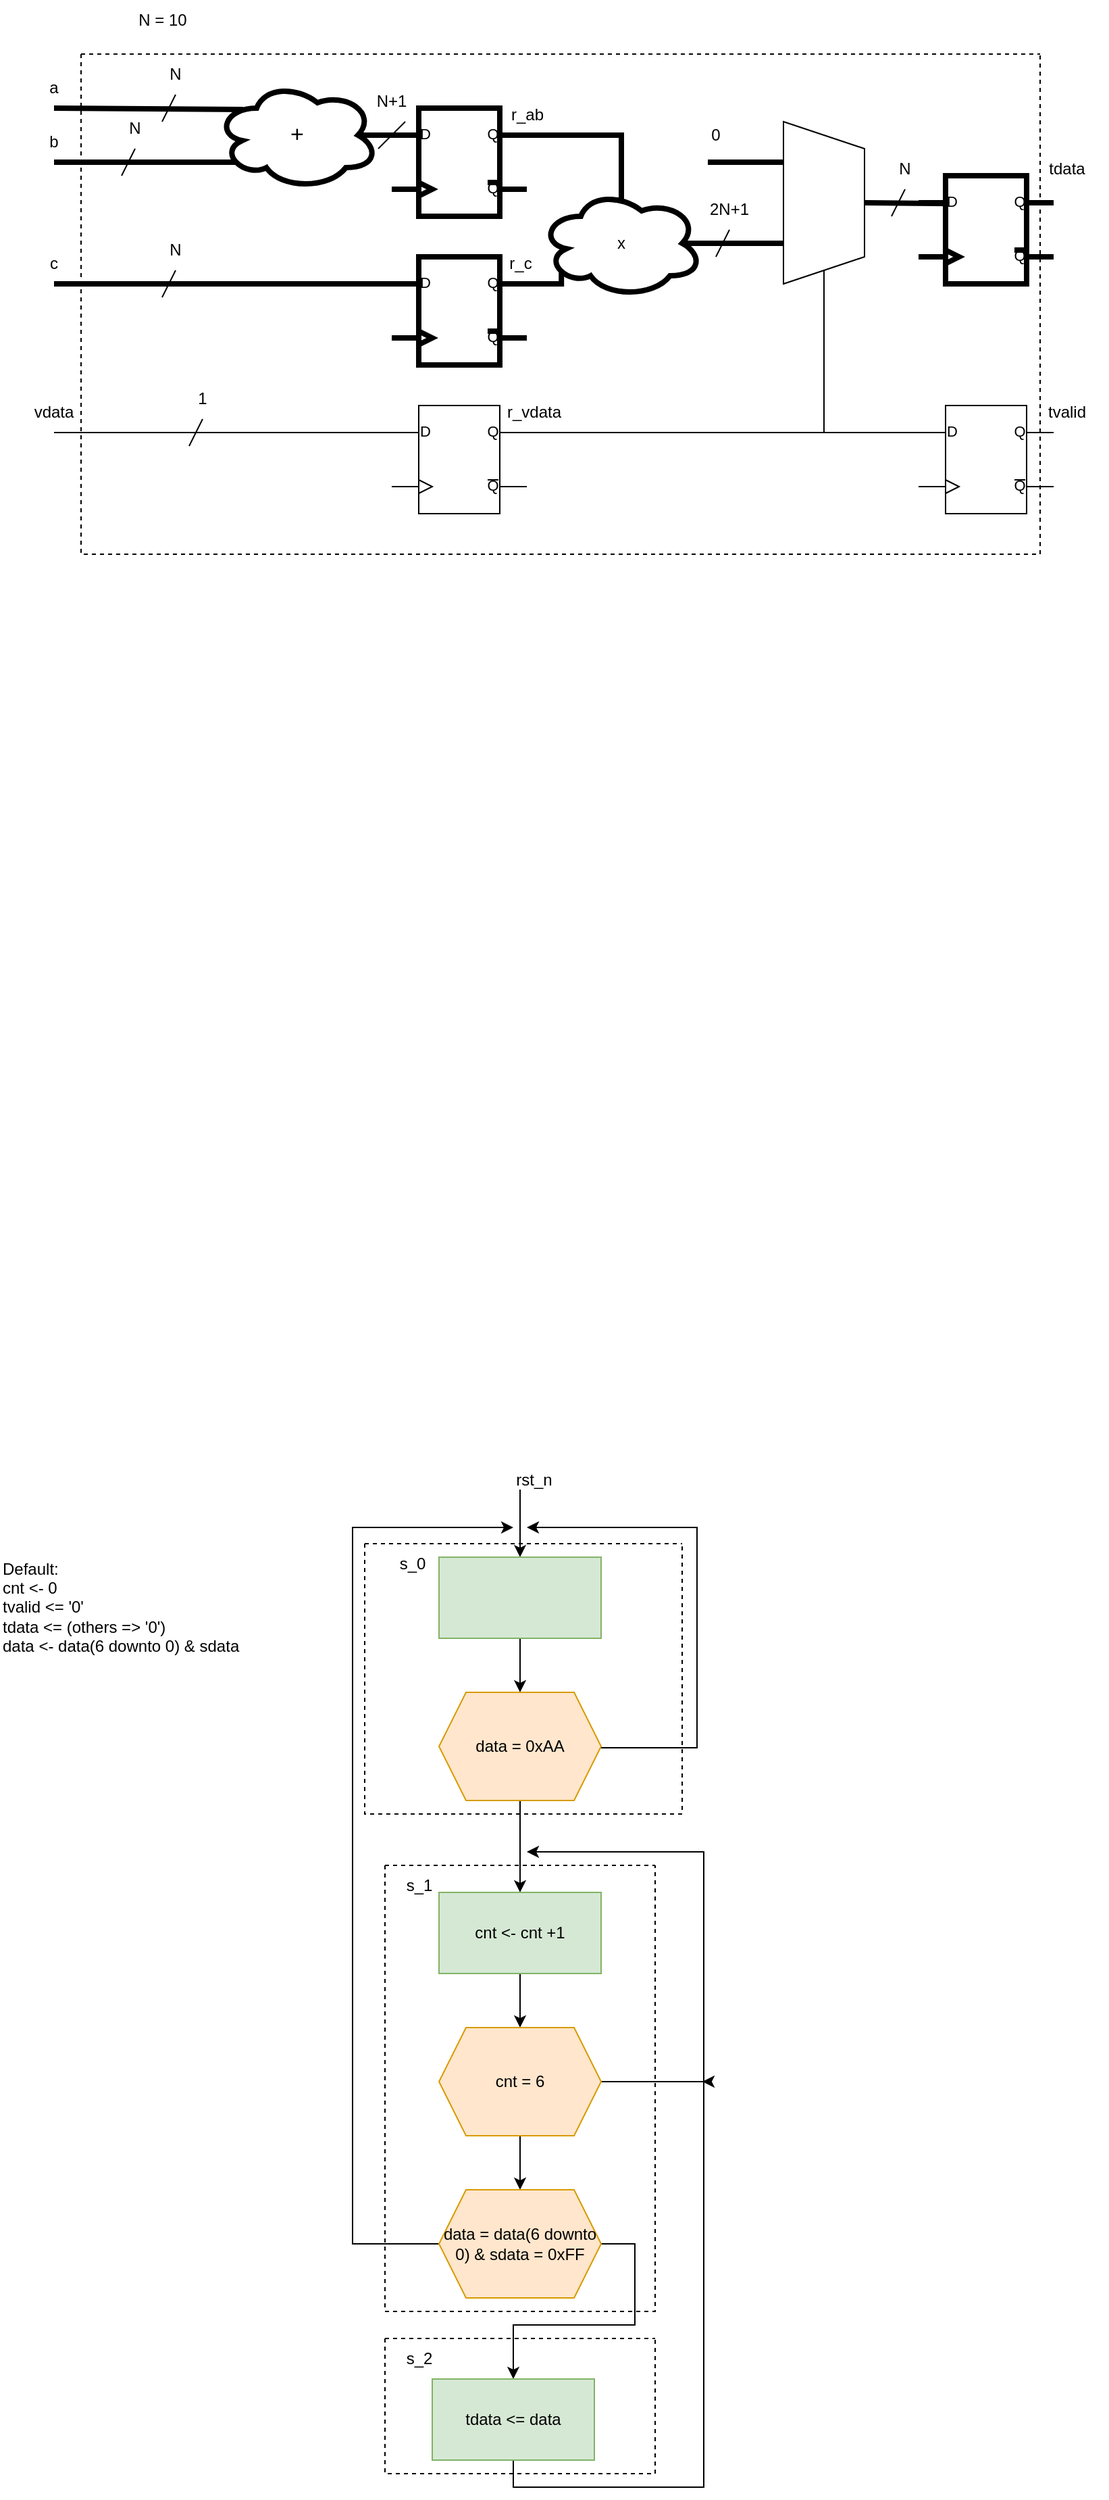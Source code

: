 <mxfile version="24.3.1" type="github">
  <diagram name="Page-1" id="YYzYJQCpNjQC7JcLpgzz">
    <mxGraphModel dx="1526" dy="906" grid="1" gridSize="10" guides="1" tooltips="1" connect="1" arrows="1" fold="1" page="1" pageScale="1" pageWidth="850" pageHeight="1100" math="0" shadow="0">
      <root>
        <mxCell id="0" />
        <mxCell id="1" parent="0" />
        <mxCell id="z3o4nVz8MrJHIRv-wuAN-7" value="" style="swimlane;startSize=0;dashed=1;" parent="1" vertex="1">
          <mxGeometry x="80" y="150" width="710" height="370" as="geometry" />
        </mxCell>
        <mxCell id="x1H8nxoaeSYTVMeM0lBN-32" value="N+1" style="text;html=1;align=center;verticalAlign=middle;whiteSpace=wrap;rounded=0;" parent="z3o4nVz8MrJHIRv-wuAN-7" vertex="1">
          <mxGeometry x="210" y="20" width="40" height="30" as="geometry" />
        </mxCell>
        <mxCell id="z3o4nVz8MrJHIRv-wuAN-9" value="r_ab" style="text;html=1;align=center;verticalAlign=middle;resizable=0;points=[];autosize=1;strokeColor=none;fillColor=none;" parent="z3o4nVz8MrJHIRv-wuAN-7" vertex="1">
          <mxGeometry x="305" y="30" width="50" height="30" as="geometry" />
        </mxCell>
        <mxCell id="x1H8nxoaeSYTVMeM0lBN-31" value="" style="endArrow=none;html=1;rounded=0;" parent="z3o4nVz8MrJHIRv-wuAN-7" target="x1H8nxoaeSYTVMeM0lBN-5" edge="1">
          <mxGeometry width="50" height="50" relative="1" as="geometry">
            <mxPoint x="230" y="50" as="sourcePoint" />
            <mxPoint x="230" y="70" as="targetPoint" />
          </mxGeometry>
        </mxCell>
        <mxCell id="z3o4nVz8MrJHIRv-wuAN-12" value="r_vdata" style="text;html=1;align=center;verticalAlign=middle;resizable=0;points=[];autosize=1;strokeColor=none;fillColor=none;" parent="z3o4nVz8MrJHIRv-wuAN-7" vertex="1">
          <mxGeometry x="305" y="250" width="60" height="30" as="geometry" />
        </mxCell>
        <mxCell id="z3o4nVz8MrJHIRv-wuAN-11" value="r_c" style="text;html=1;align=center;verticalAlign=middle;resizable=0;points=[];autosize=1;strokeColor=none;fillColor=none;" parent="z3o4nVz8MrJHIRv-wuAN-7" vertex="1">
          <mxGeometry x="305" y="140" width="40" height="30" as="geometry" />
        </mxCell>
        <mxCell id="x1H8nxoaeSYTVMeM0lBN-1" value="" style="endArrow=none;html=1;rounded=0;strokeWidth=4;entryX=0.167;entryY=0.263;entryDx=0;entryDy=0;entryPerimeter=0;" parent="1" target="x1H8nxoaeSYTVMeM0lBN-4" edge="1">
          <mxGeometry width="50" height="50" relative="1" as="geometry">
            <mxPoint x="60" y="190" as="sourcePoint" />
            <mxPoint x="150" y="190" as="targetPoint" />
          </mxGeometry>
        </mxCell>
        <mxCell id="x1H8nxoaeSYTVMeM0lBN-2" value="" style="endArrow=none;html=1;rounded=0;strokeWidth=4;entryX=0.25;entryY=0.75;entryDx=0;entryDy=0;entryPerimeter=0;" parent="1" target="x1H8nxoaeSYTVMeM0lBN-4" edge="1">
          <mxGeometry width="50" height="50" relative="1" as="geometry">
            <mxPoint x="60" y="230" as="sourcePoint" />
            <mxPoint x="150" y="240" as="targetPoint" />
          </mxGeometry>
        </mxCell>
        <mxCell id="x1H8nxoaeSYTVMeM0lBN-3" value="" style="endArrow=none;html=1;rounded=0;strokeWidth=4;entryX=0;entryY=0.25;entryDx=0;entryDy=0;entryPerimeter=0;" parent="1" target="x1H8nxoaeSYTVMeM0lBN-8" edge="1">
          <mxGeometry width="50" height="50" relative="1" as="geometry">
            <mxPoint x="60" y="320" as="sourcePoint" />
            <mxPoint x="150" y="330" as="targetPoint" />
          </mxGeometry>
        </mxCell>
        <mxCell id="x1H8nxoaeSYTVMeM0lBN-4" value="&lt;font style=&quot;font-size: 17px;&quot;&gt;+&lt;/font&gt;" style="ellipse;shape=cloud;whiteSpace=wrap;html=1;strokeWidth=4;" parent="1" vertex="1">
          <mxGeometry x="180" y="170" width="120" height="80" as="geometry" />
        </mxCell>
        <mxCell id="x1H8nxoaeSYTVMeM0lBN-5" value="" style="verticalLabelPosition=bottom;shadow=0;dashed=0;align=center;html=1;verticalAlign=top;shape=mxgraph.electrical.logic_gates.d_type_flip-flop;strokeWidth=4;" parent="1" vertex="1">
          <mxGeometry x="310" y="190" width="100" height="80" as="geometry" />
        </mxCell>
        <mxCell id="x1H8nxoaeSYTVMeM0lBN-6" value="" style="endArrow=none;html=1;rounded=0;strokeWidth=4;exitX=0.875;exitY=0.5;exitDx=0;exitDy=0;exitPerimeter=0;entryX=0;entryY=0.25;entryDx=0;entryDy=0;entryPerimeter=0;" parent="1" source="x1H8nxoaeSYTVMeM0lBN-4" target="x1H8nxoaeSYTVMeM0lBN-5" edge="1">
          <mxGeometry width="50" height="50" relative="1" as="geometry">
            <mxPoint x="290" y="209.5" as="sourcePoint" />
            <mxPoint x="340" y="220" as="targetPoint" />
          </mxGeometry>
        </mxCell>
        <mxCell id="x1H8nxoaeSYTVMeM0lBN-15" style="edgeStyle=orthogonalEdgeStyle;rounded=0;orthogonalLoop=1;jettySize=auto;html=1;entryX=0.75;entryY=1;entryDx=0;entryDy=0;strokeWidth=4;endArrow=none;endFill=0;exitX=0.875;exitY=0.5;exitDx=0;exitDy=0;exitPerimeter=0;" parent="1" source="x1H8nxoaeSYTVMeM0lBN-7" target="x1H8nxoaeSYTVMeM0lBN-14" edge="1">
          <mxGeometry relative="1" as="geometry" />
        </mxCell>
        <mxCell id="x1H8nxoaeSYTVMeM0lBN-7" value="x" style="ellipse;shape=cloud;whiteSpace=wrap;html=1;strokeWidth=4;" parent="1" vertex="1">
          <mxGeometry x="420" y="250" width="120" height="80" as="geometry" />
        </mxCell>
        <mxCell id="x1H8nxoaeSYTVMeM0lBN-8" value="" style="verticalLabelPosition=bottom;shadow=0;dashed=0;align=center;html=1;verticalAlign=top;shape=mxgraph.electrical.logic_gates.d_type_flip-flop;strokeWidth=4;" parent="1" vertex="1">
          <mxGeometry x="310" y="300" width="100" height="80" as="geometry" />
        </mxCell>
        <mxCell id="x1H8nxoaeSYTVMeM0lBN-9" style="edgeStyle=orthogonalEdgeStyle;rounded=0;orthogonalLoop=1;jettySize=auto;html=1;exitX=1;exitY=0.25;exitDx=0;exitDy=0;exitPerimeter=0;entryX=0.13;entryY=0.77;entryDx=0;entryDy=0;entryPerimeter=0;strokeWidth=4;endArrow=none;endFill=0;" parent="1" source="x1H8nxoaeSYTVMeM0lBN-8" target="x1H8nxoaeSYTVMeM0lBN-7" edge="1">
          <mxGeometry relative="1" as="geometry" />
        </mxCell>
        <mxCell id="x1H8nxoaeSYTVMeM0lBN-10" style="edgeStyle=orthogonalEdgeStyle;rounded=0;orthogonalLoop=1;jettySize=auto;html=1;exitX=1;exitY=0.25;exitDx=0;exitDy=0;exitPerimeter=0;entryX=0.458;entryY=0.1;entryDx=0;entryDy=0;entryPerimeter=0;endArrow=none;endFill=0;strokeWidth=4;" parent="1" source="x1H8nxoaeSYTVMeM0lBN-5" target="x1H8nxoaeSYTVMeM0lBN-7" edge="1">
          <mxGeometry relative="1" as="geometry">
            <Array as="points">
              <mxPoint x="480" y="210" />
              <mxPoint x="480" y="258" />
            </Array>
          </mxGeometry>
        </mxCell>
        <mxCell id="x1H8nxoaeSYTVMeM0lBN-11" value="" style="endArrow=none;html=1;rounded=0;strokeWidth=1;entryX=0;entryY=0.25;entryDx=0;entryDy=0;entryPerimeter=0;" parent="1" edge="1">
          <mxGeometry width="50" height="50" relative="1" as="geometry">
            <mxPoint x="60" y="430" as="sourcePoint" />
            <mxPoint x="310" y="430" as="targetPoint" />
          </mxGeometry>
        </mxCell>
        <mxCell id="x1H8nxoaeSYTVMeM0lBN-13" style="edgeStyle=orthogonalEdgeStyle;rounded=0;orthogonalLoop=1;jettySize=auto;html=1;exitX=1;exitY=0.25;exitDx=0;exitDy=0;exitPerimeter=0;endArrow=none;endFill=0;" parent="1" source="x1H8nxoaeSYTVMeM0lBN-12" target="x1H8nxoaeSYTVMeM0lBN-14" edge="1">
          <mxGeometry relative="1" as="geometry">
            <mxPoint x="590" y="430" as="targetPoint" />
          </mxGeometry>
        </mxCell>
        <mxCell id="x1H8nxoaeSYTVMeM0lBN-12" value="" style="verticalLabelPosition=bottom;shadow=0;dashed=0;align=center;html=1;verticalAlign=top;shape=mxgraph.electrical.logic_gates.d_type_flip-flop;strokeWidth=1;" parent="1" vertex="1">
          <mxGeometry x="310" y="410" width="100" height="80" as="geometry" />
        </mxCell>
        <mxCell id="x1H8nxoaeSYTVMeM0lBN-14" value="" style="shape=trapezoid;perimeter=trapezoidPerimeter;whiteSpace=wrap;html=1;fixedSize=1;rotation=90;" parent="1" vertex="1">
          <mxGeometry x="570" y="230" width="120" height="60" as="geometry" />
        </mxCell>
        <mxCell id="x1H8nxoaeSYTVMeM0lBN-16" value="" style="endArrow=none;html=1;rounded=0;strokeWidth=4;entryX=0.25;entryY=1;entryDx=0;entryDy=0;exitX=0.44;exitY=1.167;exitDx=0;exitDy=0;exitPerimeter=0;" parent="1" source="x1H8nxoaeSYTVMeM0lBN-30" target="x1H8nxoaeSYTVMeM0lBN-14" edge="1">
          <mxGeometry width="50" height="50" relative="1" as="geometry">
            <mxPoint x="520" y="229" as="sourcePoint" />
            <mxPoint x="590" y="230" as="targetPoint" />
          </mxGeometry>
        </mxCell>
        <mxCell id="x1H8nxoaeSYTVMeM0lBN-17" value="" style="endArrow=none;html=1;rounded=0;strokeWidth=4;entryX=0.25;entryY=1;entryDx=0;entryDy=0;exitX=0.5;exitY=0;exitDx=0;exitDy=0;" parent="1" source="x1H8nxoaeSYTVMeM0lBN-14" edge="1">
          <mxGeometry width="50" height="50" relative="1" as="geometry">
            <mxPoint x="680" y="260" as="sourcePoint" />
            <mxPoint x="760" y="261" as="targetPoint" />
          </mxGeometry>
        </mxCell>
        <mxCell id="x1H8nxoaeSYTVMeM0lBN-18" value="" style="endArrow=none;html=1;rounded=0;" parent="1" edge="1">
          <mxGeometry width="50" height="50" relative="1" as="geometry">
            <mxPoint x="160" y="440" as="sourcePoint" />
            <mxPoint x="170" y="420" as="targetPoint" />
          </mxGeometry>
        </mxCell>
        <mxCell id="x1H8nxoaeSYTVMeM0lBN-19" value="1" style="text;html=1;align=center;verticalAlign=middle;whiteSpace=wrap;rounded=0;" parent="1" vertex="1">
          <mxGeometry x="140" y="390" width="60" height="30" as="geometry" />
        </mxCell>
        <mxCell id="x1H8nxoaeSYTVMeM0lBN-20" value="" style="endArrow=none;html=1;rounded=0;" parent="1" edge="1">
          <mxGeometry width="50" height="50" relative="1" as="geometry">
            <mxPoint x="140" y="330" as="sourcePoint" />
            <mxPoint x="150" y="310" as="targetPoint" />
          </mxGeometry>
        </mxCell>
        <mxCell id="x1H8nxoaeSYTVMeM0lBN-21" value="N" style="text;html=1;align=center;verticalAlign=middle;whiteSpace=wrap;rounded=0;" parent="1" vertex="1">
          <mxGeometry x="120" y="280" width="60" height="30" as="geometry" />
        </mxCell>
        <mxCell id="x1H8nxoaeSYTVMeM0lBN-22" value="" style="endArrow=none;html=1;rounded=0;" parent="1" edge="1">
          <mxGeometry width="50" height="50" relative="1" as="geometry">
            <mxPoint x="110" y="240" as="sourcePoint" />
            <mxPoint x="120" y="220" as="targetPoint" />
          </mxGeometry>
        </mxCell>
        <mxCell id="x1H8nxoaeSYTVMeM0lBN-23" value="N" style="text;html=1;align=center;verticalAlign=middle;whiteSpace=wrap;rounded=0;" parent="1" vertex="1">
          <mxGeometry x="90" y="190" width="60" height="30" as="geometry" />
        </mxCell>
        <mxCell id="x1H8nxoaeSYTVMeM0lBN-24" value="" style="endArrow=none;html=1;rounded=0;" parent="1" edge="1">
          <mxGeometry width="50" height="50" relative="1" as="geometry">
            <mxPoint x="140" y="200" as="sourcePoint" />
            <mxPoint x="150" y="180" as="targetPoint" />
          </mxGeometry>
        </mxCell>
        <mxCell id="x1H8nxoaeSYTVMeM0lBN-25" value="N" style="text;html=1;align=center;verticalAlign=middle;whiteSpace=wrap;rounded=0;" parent="1" vertex="1">
          <mxGeometry x="120" y="150" width="60" height="30" as="geometry" />
        </mxCell>
        <mxCell id="x1H8nxoaeSYTVMeM0lBN-26" value="c" style="text;html=1;align=center;verticalAlign=middle;whiteSpace=wrap;rounded=0;" parent="1" vertex="1">
          <mxGeometry x="30" y="290" width="60" height="30" as="geometry" />
        </mxCell>
        <mxCell id="x1H8nxoaeSYTVMeM0lBN-27" value="b" style="text;html=1;align=center;verticalAlign=middle;whiteSpace=wrap;rounded=0;" parent="1" vertex="1">
          <mxGeometry x="30" y="200" width="60" height="30" as="geometry" />
        </mxCell>
        <mxCell id="x1H8nxoaeSYTVMeM0lBN-28" value="a" style="text;html=1;align=center;verticalAlign=middle;whiteSpace=wrap;rounded=0;" parent="1" vertex="1">
          <mxGeometry x="30" y="160" width="60" height="30" as="geometry" />
        </mxCell>
        <mxCell id="x1H8nxoaeSYTVMeM0lBN-29" value="vdata" style="text;html=1;align=center;verticalAlign=middle;whiteSpace=wrap;rounded=0;" parent="1" vertex="1">
          <mxGeometry x="30" y="400" width="60" height="30" as="geometry" />
        </mxCell>
        <mxCell id="x1H8nxoaeSYTVMeM0lBN-30" value="0" style="text;html=1;align=center;verticalAlign=middle;whiteSpace=wrap;rounded=0;" parent="1" vertex="1">
          <mxGeometry x="500" y="195" width="100" height="30" as="geometry" />
        </mxCell>
        <mxCell id="x1H8nxoaeSYTVMeM0lBN-33" value="" style="endArrow=none;html=1;rounded=0;" parent="1" edge="1">
          <mxGeometry width="50" height="50" relative="1" as="geometry">
            <mxPoint x="550" y="300" as="sourcePoint" />
            <mxPoint x="560" y="280" as="targetPoint" />
          </mxGeometry>
        </mxCell>
        <mxCell id="x1H8nxoaeSYTVMeM0lBN-34" value="2N+1" style="text;html=1;align=center;verticalAlign=middle;whiteSpace=wrap;rounded=0;" parent="1" vertex="1">
          <mxGeometry x="530" y="250" width="60" height="30" as="geometry" />
        </mxCell>
        <mxCell id="x1H8nxoaeSYTVMeM0lBN-35" value="tdata" style="text;html=1;align=center;verticalAlign=middle;whiteSpace=wrap;rounded=0;" parent="1" vertex="1">
          <mxGeometry x="780" y="220" width="60" height="30" as="geometry" />
        </mxCell>
        <mxCell id="x1H8nxoaeSYTVMeM0lBN-36" value="" style="endArrow=none;html=1;rounded=0;" parent="1" edge="1">
          <mxGeometry width="50" height="50" relative="1" as="geometry">
            <mxPoint x="680" y="270" as="sourcePoint" />
            <mxPoint x="690" y="250" as="targetPoint" />
          </mxGeometry>
        </mxCell>
        <mxCell id="x1H8nxoaeSYTVMeM0lBN-37" value="N" style="text;html=1;align=center;verticalAlign=middle;whiteSpace=wrap;rounded=0;" parent="1" vertex="1">
          <mxGeometry x="660" y="220" width="60" height="30" as="geometry" />
        </mxCell>
        <mxCell id="z3o4nVz8MrJHIRv-wuAN-1" value="" style="endArrow=none;html=1;rounded=0;" parent="1" edge="1">
          <mxGeometry width="50" height="50" relative="1" as="geometry">
            <mxPoint x="610" y="430" as="sourcePoint" />
            <mxPoint x="710" y="430" as="targetPoint" />
          </mxGeometry>
        </mxCell>
        <mxCell id="z3o4nVz8MrJHIRv-wuAN-2" value="&lt;div&gt;tvalid&lt;/div&gt;" style="text;html=1;align=center;verticalAlign=middle;whiteSpace=wrap;rounded=0;" parent="1" vertex="1">
          <mxGeometry x="780" y="400" width="60" height="30" as="geometry" />
        </mxCell>
        <mxCell id="z3o4nVz8MrJHIRv-wuAN-3" value="N = 10" style="text;html=1;align=center;verticalAlign=middle;resizable=0;points=[];autosize=1;strokeColor=none;fillColor=none;" parent="1" vertex="1">
          <mxGeometry x="110" y="110" width="60" height="30" as="geometry" />
        </mxCell>
        <mxCell id="z3o4nVz8MrJHIRv-wuAN-4" value="" style="verticalLabelPosition=bottom;shadow=0;dashed=0;align=center;html=1;verticalAlign=top;shape=mxgraph.electrical.logic_gates.d_type_flip-flop;strokeWidth=4;" parent="1" vertex="1">
          <mxGeometry x="700" y="240" width="100" height="80" as="geometry" />
        </mxCell>
        <mxCell id="z3o4nVz8MrJHIRv-wuAN-5" value="" style="verticalLabelPosition=bottom;shadow=0;dashed=0;align=center;html=1;verticalAlign=top;shape=mxgraph.electrical.logic_gates.d_type_flip-flop;strokeWidth=1;" parent="1" vertex="1">
          <mxGeometry x="700" y="410" width="100" height="80" as="geometry" />
        </mxCell>
        <mxCell id="z3o4nVz8MrJHIRv-wuAN-10" value="" style="endArrow=none;html=1;rounded=0;" parent="1" edge="1">
          <mxGeometry width="50" height="50" relative="1" as="geometry">
            <mxPoint x="300" y="220" as="sourcePoint" />
            <mxPoint x="320" y="200" as="targetPoint" />
          </mxGeometry>
        </mxCell>
        <mxCell id="94JS9-Mf78_8QkBva_U7-12" value="" style="swimlane;startSize=0;dashed=1;" vertex="1" parent="1">
          <mxGeometry x="290" y="1252" width="235" height="200" as="geometry" />
        </mxCell>
        <mxCell id="94JS9-Mf78_8QkBva_U7-13" value="s_0" style="text;html=1;align=center;verticalAlign=middle;resizable=0;points=[];autosize=1;strokeColor=none;fillColor=none;" vertex="1" parent="94JS9-Mf78_8QkBva_U7-12">
          <mxGeometry x="15" width="40" height="30" as="geometry" />
        </mxCell>
        <mxCell id="94JS9-Mf78_8QkBva_U7-14" value="" style="endArrow=classic;html=1;rounded=0;endFill=1;" edge="1" parent="1">
          <mxGeometry width="50" height="50" relative="1" as="geometry">
            <mxPoint x="405" y="1212" as="sourcePoint" />
            <mxPoint x="405" y="1262" as="targetPoint" />
          </mxGeometry>
        </mxCell>
        <mxCell id="94JS9-Mf78_8QkBva_U7-15" value="rst_n" style="text;html=1;align=center;verticalAlign=middle;resizable=0;points=[];autosize=1;strokeColor=none;fillColor=none;" vertex="1" parent="1">
          <mxGeometry x="390" y="1190" width="50" height="30" as="geometry" />
        </mxCell>
        <mxCell id="94JS9-Mf78_8QkBva_U7-16" style="edgeStyle=orthogonalEdgeStyle;rounded=0;orthogonalLoop=1;jettySize=auto;html=1;entryX=0.5;entryY=0;entryDx=0;entryDy=0;" edge="1" source="94JS9-Mf78_8QkBva_U7-17" target="94JS9-Mf78_8QkBva_U7-19" parent="1">
          <mxGeometry relative="1" as="geometry" />
        </mxCell>
        <mxCell id="94JS9-Mf78_8QkBva_U7-17" value="" style="rounded=0;whiteSpace=wrap;html=1;fillColor=#d5e8d4;strokeColor=#82b366;" vertex="1" parent="1">
          <mxGeometry x="345" y="1262" width="120" height="60" as="geometry" />
        </mxCell>
        <mxCell id="94JS9-Mf78_8QkBva_U7-21" style="edgeStyle=orthogonalEdgeStyle;rounded=0;orthogonalLoop=1;jettySize=auto;html=1;entryX=0.5;entryY=0;entryDx=0;entryDy=0;" edge="1" parent="1" source="94JS9-Mf78_8QkBva_U7-19" target="94JS9-Mf78_8QkBva_U7-20">
          <mxGeometry relative="1" as="geometry" />
        </mxCell>
        <mxCell id="94JS9-Mf78_8QkBva_U7-38" style="edgeStyle=orthogonalEdgeStyle;rounded=0;orthogonalLoop=1;jettySize=auto;html=1;" edge="1" parent="1">
          <mxGeometry relative="1" as="geometry">
            <mxPoint x="410" y="1240" as="targetPoint" />
            <mxPoint x="450" y="1402" as="sourcePoint" />
            <Array as="points">
              <mxPoint x="450" y="1403" />
              <mxPoint x="536" y="1403" />
            </Array>
          </mxGeometry>
        </mxCell>
        <mxCell id="94JS9-Mf78_8QkBva_U7-19" value="data = 0xAA" style="shape=hexagon;perimeter=hexagonPerimeter2;whiteSpace=wrap;html=1;fixedSize=1;fillColor=#ffe6cc;strokeColor=#d79b00;" vertex="1" parent="1">
          <mxGeometry x="345" y="1362" width="120" height="80" as="geometry" />
        </mxCell>
        <mxCell id="94JS9-Mf78_8QkBva_U7-26" style="edgeStyle=orthogonalEdgeStyle;rounded=0;orthogonalLoop=1;jettySize=auto;html=1;entryX=0.5;entryY=0;entryDx=0;entryDy=0;" edge="1" parent="1" source="94JS9-Mf78_8QkBva_U7-20" target="94JS9-Mf78_8QkBva_U7-24">
          <mxGeometry relative="1" as="geometry" />
        </mxCell>
        <mxCell id="94JS9-Mf78_8QkBva_U7-20" value="cnt &amp;lt;- cnt +1" style="rounded=0;whiteSpace=wrap;html=1;fillColor=#d5e8d4;strokeColor=#82b366;" vertex="1" parent="1">
          <mxGeometry x="345" y="1510" width="120" height="60" as="geometry" />
        </mxCell>
        <mxCell id="94JS9-Mf78_8QkBva_U7-23" value="&lt;div align=&quot;left&quot;&gt;Default:&lt;/div&gt;&lt;div align=&quot;left&quot;&gt;cnt &amp;lt;- 0&lt;/div&gt;&lt;div align=&quot;left&quot;&gt;tvalid &amp;lt;= &#39;0&#39;&lt;/div&gt;&lt;div align=&quot;left&quot;&gt;tdata &amp;lt;= (others =&amp;gt; &#39;0&#39;)&lt;/div&gt;&lt;div align=&quot;left&quot;&gt;data &amp;lt;- data(6 downto 0) &amp;amp; sdata&lt;/div&gt;" style="text;html=1;align=left;verticalAlign=middle;whiteSpace=wrap;rounded=0;" vertex="1" parent="1">
          <mxGeometry x="20" y="1210" width="240" height="178" as="geometry" />
        </mxCell>
        <mxCell id="94JS9-Mf78_8QkBva_U7-25" style="edgeStyle=orthogonalEdgeStyle;rounded=0;orthogonalLoop=1;jettySize=auto;html=1;" edge="1" parent="1" source="94JS9-Mf78_8QkBva_U7-24">
          <mxGeometry relative="1" as="geometry">
            <mxPoint x="410" y="1480" as="targetPoint" />
            <Array as="points">
              <mxPoint x="541" y="1650" />
            </Array>
          </mxGeometry>
        </mxCell>
        <mxCell id="94JS9-Mf78_8QkBva_U7-28" style="edgeStyle=orthogonalEdgeStyle;rounded=0;orthogonalLoop=1;jettySize=auto;html=1;entryX=0.5;entryY=0;entryDx=0;entryDy=0;" edge="1" parent="1" source="94JS9-Mf78_8QkBva_U7-24" target="94JS9-Mf78_8QkBva_U7-27">
          <mxGeometry relative="1" as="geometry" />
        </mxCell>
        <mxCell id="94JS9-Mf78_8QkBva_U7-24" value="cnt = 6" style="shape=hexagon;perimeter=hexagonPerimeter2;whiteSpace=wrap;html=1;fixedSize=1;fillColor=#ffe6cc;strokeColor=#d79b00;" vertex="1" parent="1">
          <mxGeometry x="345" y="1610" width="120" height="80" as="geometry" />
        </mxCell>
        <mxCell id="94JS9-Mf78_8QkBva_U7-29" style="edgeStyle=orthogonalEdgeStyle;rounded=0;orthogonalLoop=1;jettySize=auto;html=1;" edge="1" parent="1" source="94JS9-Mf78_8QkBva_U7-27">
          <mxGeometry relative="1" as="geometry">
            <mxPoint x="400" y="1870" as="targetPoint" />
            <Array as="points">
              <mxPoint x="490" y="1770" />
              <mxPoint x="490" y="1830" />
              <mxPoint x="400" y="1830" />
            </Array>
          </mxGeometry>
        </mxCell>
        <mxCell id="94JS9-Mf78_8QkBva_U7-37" style="edgeStyle=orthogonalEdgeStyle;rounded=0;orthogonalLoop=1;jettySize=auto;html=1;" edge="1" parent="1" source="94JS9-Mf78_8QkBva_U7-27">
          <mxGeometry relative="1" as="geometry">
            <mxPoint x="400" y="1240" as="targetPoint" />
            <Array as="points">
              <mxPoint x="281" y="1770" />
              <mxPoint x="281" y="1240" />
            </Array>
          </mxGeometry>
        </mxCell>
        <mxCell id="94JS9-Mf78_8QkBva_U7-27" value="data = data(6 downto 0) &amp;amp; sdata = 0xFF" style="shape=hexagon;perimeter=hexagonPerimeter2;whiteSpace=wrap;html=1;fixedSize=1;fillColor=#ffe6cc;strokeColor=#d79b00;" vertex="1" parent="1">
          <mxGeometry x="345" y="1730" width="120" height="80" as="geometry" />
        </mxCell>
        <mxCell id="94JS9-Mf78_8QkBva_U7-32" style="edgeStyle=orthogonalEdgeStyle;rounded=0;orthogonalLoop=1;jettySize=auto;html=1;" edge="1" parent="1" source="94JS9-Mf78_8QkBva_U7-31">
          <mxGeometry relative="1" as="geometry">
            <mxPoint x="540" y="1650" as="targetPoint" />
            <Array as="points">
              <mxPoint x="400" y="1950" />
              <mxPoint x="541" y="1950" />
            </Array>
          </mxGeometry>
        </mxCell>
        <mxCell id="94JS9-Mf78_8QkBva_U7-31" value="tdata &amp;lt;= data" style="rounded=0;whiteSpace=wrap;html=1;fillColor=#d5e8d4;strokeColor=#82b366;" vertex="1" parent="1">
          <mxGeometry x="340" y="1870" width="120" height="60" as="geometry" />
        </mxCell>
        <mxCell id="94JS9-Mf78_8QkBva_U7-33" value="" style="swimlane;startSize=0;dashed=1;" vertex="1" parent="1">
          <mxGeometry x="305" y="1490" width="200" height="330" as="geometry" />
        </mxCell>
        <mxCell id="94JS9-Mf78_8QkBva_U7-35" value="s_1" style="text;html=1;align=center;verticalAlign=middle;resizable=0;points=[];autosize=1;strokeColor=none;fillColor=none;" vertex="1" parent="94JS9-Mf78_8QkBva_U7-33">
          <mxGeometry x="5" width="40" height="30" as="geometry" />
        </mxCell>
        <mxCell id="94JS9-Mf78_8QkBva_U7-34" value="" style="swimlane;startSize=0;dashed=1;" vertex="1" parent="1">
          <mxGeometry x="305" y="1840" width="200" height="100" as="geometry" />
        </mxCell>
        <mxCell id="94JS9-Mf78_8QkBva_U7-36" value="s_2" style="text;html=1;align=center;verticalAlign=middle;resizable=0;points=[];autosize=1;strokeColor=none;fillColor=none;" vertex="1" parent="94JS9-Mf78_8QkBva_U7-34">
          <mxGeometry x="5" width="40" height="30" as="geometry" />
        </mxCell>
      </root>
    </mxGraphModel>
  </diagram>
</mxfile>
